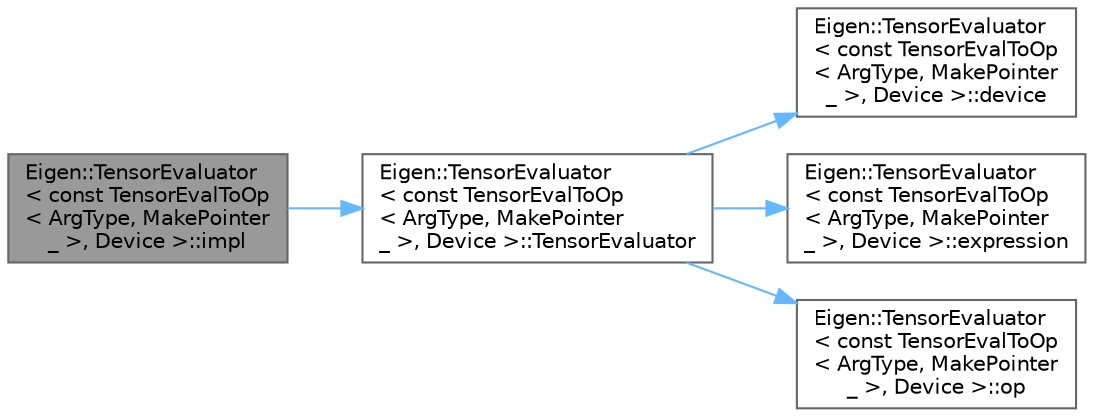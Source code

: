 digraph "Eigen::TensorEvaluator&lt; const TensorEvalToOp&lt; ArgType, MakePointer_ &gt;, Device &gt;::impl"
{
 // LATEX_PDF_SIZE
  bgcolor="transparent";
  edge [fontname=Helvetica,fontsize=10,labelfontname=Helvetica,labelfontsize=10];
  node [fontname=Helvetica,fontsize=10,shape=box,height=0.2,width=0.4];
  rankdir="LR";
  Node1 [id="Node000001",label="Eigen::TensorEvaluator\l\< const TensorEvalToOp\l\< ArgType, MakePointer\l_ \>, Device \>::impl",height=0.2,width=0.4,color="gray40", fillcolor="grey60", style="filled", fontcolor="black",tooltip="required by sycl in order to extract the accessor"];
  Node1 -> Node2 [id="edge1_Node000001_Node000002",color="steelblue1",style="solid",tooltip=" "];
  Node2 [id="Node000002",label="Eigen::TensorEvaluator\l\< const TensorEvalToOp\l\< ArgType, MakePointer\l_ \>, Device \>::TensorEvaluator",height=0.2,width=0.4,color="grey40", fillcolor="white", style="filled",URL="$struct_eigen_1_1_tensor_evaluator_3_01const_01_tensor_eval_to_op_3_01_arg_type_00_01_make_pointer___01_4_00_01_device_01_4.html#ab50fe15710786a542bff540f7ef53c45",tooltip=" "];
  Node2 -> Node3 [id="edge2_Node000002_Node000003",color="steelblue1",style="solid",tooltip=" "];
  Node3 [id="Node000003",label="Eigen::TensorEvaluator\l\< const TensorEvalToOp\l\< ArgType, MakePointer\l_ \>, Device \>::device",height=0.2,width=0.4,color="grey40", fillcolor="white", style="filled",URL="$struct_eigen_1_1_tensor_evaluator_3_01const_01_tensor_eval_to_op_3_01_arg_type_00_01_make_pointer___01_4_00_01_device_01_4.html#a7f7d7ad07ce338142461e34431eeefb4",tooltip="added for sycl in order to construct the buffer from the sycl device"];
  Node2 -> Node4 [id="edge3_Node000002_Node000004",color="steelblue1",style="solid",tooltip=" "];
  Node4 [id="Node000004",label="Eigen::TensorEvaluator\l\< const TensorEvalToOp\l\< ArgType, MakePointer\l_ \>, Device \>::expression",height=0.2,width=0.4,color="grey40", fillcolor="white", style="filled",URL="$struct_eigen_1_1_tensor_evaluator_3_01const_01_tensor_eval_to_op_3_01_arg_type_00_01_make_pointer___01_4_00_01_device_01_4.html#a7ff520cc91416c6b2ad0ee5e7905f326",tooltip=" "];
  Node2 -> Node5 [id="edge4_Node000002_Node000005",color="steelblue1",style="solid",tooltip=" "];
  Node5 [id="Node000005",label="Eigen::TensorEvaluator\l\< const TensorEvalToOp\l\< ArgType, MakePointer\l_ \>, Device \>::op",height=0.2,width=0.4,color="grey40", fillcolor="white", style="filled",URL="$struct_eigen_1_1_tensor_evaluator_3_01const_01_tensor_eval_to_op_3_01_arg_type_00_01_make_pointer___01_4_00_01_device_01_4.html#a737f3f272f190889c47d08972fc50b80",tooltip=" "];
}
